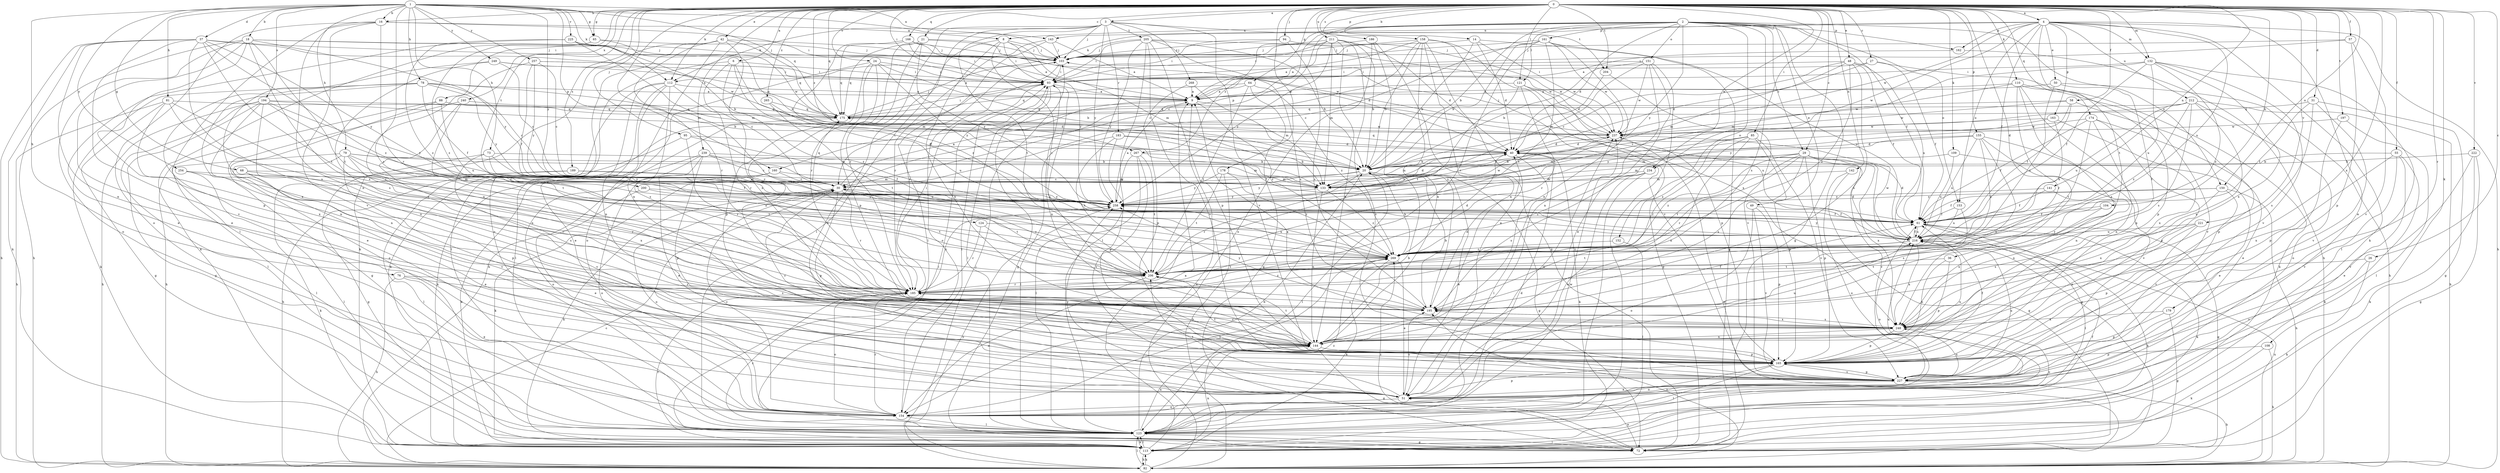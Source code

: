 strict digraph  {
0;
1;
2;
3;
4;
6;
8;
9;
14;
16;
18;
20;
21;
24;
26;
27;
29;
30;
31;
36;
37;
40;
42;
48;
49;
50;
51;
55;
57;
58;
61;
64;
65;
68;
72;
73;
76;
78;
79;
81;
82;
85;
88;
93;
94;
95;
103;
104;
108;
109;
110;
112;
113;
121;
123;
124;
132;
133;
141;
142;
143;
144;
150;
151;
152;
153;
154;
155;
158;
160;
161;
162;
163;
165;
166;
174;
175;
178;
179;
183;
185;
186;
189;
194;
195;
197;
200;
204;
205;
206;
211;
212;
216;
221;
222;
225;
227;
234;
237;
239;
240;
248;
249;
254;
257;
258;
265;
267;
268;
269;
0 -> 3  [label=a];
0 -> 4  [label=a];
0 -> 6  [label=a];
0 -> 14  [label=b];
0 -> 16  [label=b];
0 -> 21  [label=c];
0 -> 24  [label=c];
0 -> 26  [label=c];
0 -> 27  [label=c];
0 -> 29  [label=c];
0 -> 31  [label=d];
0 -> 36  [label=d];
0 -> 42  [label=e];
0 -> 48  [label=e];
0 -> 55  [label=f];
0 -> 57  [label=f];
0 -> 58  [label=f];
0 -> 64  [label=g];
0 -> 65  [label=g];
0 -> 85  [label=i];
0 -> 88  [label=i];
0 -> 93  [label=i];
0 -> 94  [label=j];
0 -> 95  [label=j];
0 -> 104  [label=k];
0 -> 108  [label=k];
0 -> 109  [label=k];
0 -> 110  [label=k];
0 -> 112  [label=k];
0 -> 121  [label=l];
0 -> 124  [label=m];
0 -> 132  [label=m];
0 -> 141  [label=n];
0 -> 142  [label=n];
0 -> 150  [label=o];
0 -> 155  [label=p];
0 -> 158  [label=p];
0 -> 166  [label=q];
0 -> 174  [label=q];
0 -> 175  [label=q];
0 -> 178  [label=r];
0 -> 179  [label=r];
0 -> 186  [label=s];
0 -> 189  [label=s];
0 -> 197  [label=t];
0 -> 200  [label=t];
0 -> 204  [label=t];
0 -> 211  [label=u];
0 -> 221  [label=v];
0 -> 222  [label=v];
0 -> 234  [label=w];
0 -> 239  [label=x];
0 -> 240  [label=x];
0 -> 248  [label=x];
0 -> 265  [label=z];
0 -> 267  [label=z];
1 -> 16  [label=b];
1 -> 18  [label=b];
1 -> 37  [label=d];
1 -> 65  [label=g];
1 -> 68  [label=g];
1 -> 73  [label=h];
1 -> 76  [label=h];
1 -> 78  [label=h];
1 -> 79  [label=h];
1 -> 81  [label=h];
1 -> 103  [label=j];
1 -> 112  [label=k];
1 -> 143  [label=n];
1 -> 160  [label=p];
1 -> 175  [label=q];
1 -> 194  [label=s];
1 -> 195  [label=s];
1 -> 225  [label=v];
1 -> 249  [label=y];
1 -> 254  [label=y];
1 -> 257  [label=y];
1 -> 258  [label=y];
2 -> 8  [label=a];
2 -> 20  [label=b];
2 -> 29  [label=c];
2 -> 30  [label=c];
2 -> 40  [label=d];
2 -> 49  [label=e];
2 -> 61  [label=f];
2 -> 72  [label=g];
2 -> 121  [label=l];
2 -> 150  [label=o];
2 -> 151  [label=o];
2 -> 152  [label=o];
2 -> 153  [label=o];
2 -> 160  [label=p];
2 -> 161  [label=p];
2 -> 162  [label=p];
2 -> 195  [label=s];
2 -> 258  [label=y];
2 -> 267  [label=z];
3 -> 103  [label=j];
3 -> 112  [label=k];
3 -> 123  [label=l];
3 -> 183  [label=r];
3 -> 185  [label=r];
3 -> 204  [label=t];
3 -> 205  [label=t];
3 -> 206  [label=t];
3 -> 227  [label=v];
3 -> 258  [label=y];
3 -> 268  [label=z];
4 -> 50  [label=e];
4 -> 51  [label=e];
4 -> 61  [label=f];
4 -> 82  [label=h];
4 -> 112  [label=k];
4 -> 113  [label=k];
4 -> 132  [label=m];
4 -> 143  [label=n];
4 -> 153  [label=o];
4 -> 162  [label=p];
4 -> 163  [label=p];
4 -> 206  [label=t];
4 -> 212  [label=u];
4 -> 216  [label=u];
4 -> 234  [label=w];
4 -> 237  [label=w];
6 -> 30  [label=c];
6 -> 61  [label=f];
6 -> 93  [label=i];
6 -> 123  [label=l];
6 -> 133  [label=m];
6 -> 269  [label=z];
8 -> 51  [label=e];
8 -> 93  [label=i];
8 -> 103  [label=j];
8 -> 133  [label=m];
8 -> 144  [label=n];
8 -> 258  [label=y];
8 -> 269  [label=z];
9 -> 175  [label=q];
9 -> 216  [label=u];
9 -> 269  [label=z];
14 -> 20  [label=b];
14 -> 40  [label=d];
14 -> 103  [label=j];
14 -> 216  [label=u];
14 -> 237  [label=w];
16 -> 8  [label=a];
16 -> 93  [label=i];
16 -> 123  [label=l];
16 -> 144  [label=n];
16 -> 154  [label=o];
16 -> 185  [label=r];
16 -> 227  [label=v];
18 -> 20  [label=b];
18 -> 51  [label=e];
18 -> 82  [label=h];
18 -> 103  [label=j];
18 -> 154  [label=o];
18 -> 165  [label=p];
18 -> 195  [label=s];
18 -> 206  [label=t];
18 -> 258  [label=y];
20 -> 30  [label=c];
20 -> 51  [label=e];
20 -> 72  [label=g];
20 -> 123  [label=l];
20 -> 185  [label=r];
20 -> 258  [label=y];
21 -> 40  [label=d];
21 -> 103  [label=j];
21 -> 165  [label=p];
21 -> 175  [label=q];
21 -> 185  [label=r];
21 -> 258  [label=y];
24 -> 20  [label=b];
24 -> 82  [label=h];
24 -> 93  [label=i];
24 -> 144  [label=n];
24 -> 154  [label=o];
24 -> 165  [label=p];
24 -> 258  [label=y];
26 -> 113  [label=k];
26 -> 206  [label=t];
26 -> 227  [label=v];
27 -> 40  [label=d];
27 -> 61  [label=f];
27 -> 93  [label=i];
27 -> 165  [label=p];
29 -> 20  [label=b];
29 -> 72  [label=g];
29 -> 133  [label=m];
29 -> 165  [label=p];
29 -> 185  [label=r];
29 -> 195  [label=s];
29 -> 206  [label=t];
29 -> 227  [label=v];
29 -> 248  [label=x];
29 -> 269  [label=z];
30 -> 9  [label=a];
30 -> 113  [label=k];
30 -> 154  [label=o];
30 -> 165  [label=p];
30 -> 175  [label=q];
30 -> 185  [label=r];
30 -> 206  [label=t];
30 -> 258  [label=y];
31 -> 61  [label=f];
31 -> 72  [label=g];
31 -> 175  [label=q];
31 -> 195  [label=s];
31 -> 227  [label=v];
36 -> 144  [label=n];
36 -> 165  [label=p];
36 -> 206  [label=t];
37 -> 82  [label=h];
37 -> 103  [label=j];
37 -> 113  [label=k];
37 -> 144  [label=n];
37 -> 195  [label=s];
37 -> 206  [label=t];
37 -> 227  [label=v];
37 -> 237  [label=w];
37 -> 258  [label=y];
37 -> 269  [label=z];
40 -> 20  [label=b];
40 -> 113  [label=k];
40 -> 123  [label=l];
40 -> 133  [label=m];
40 -> 175  [label=q];
40 -> 258  [label=y];
42 -> 103  [label=j];
42 -> 113  [label=k];
42 -> 144  [label=n];
42 -> 154  [label=o];
42 -> 175  [label=q];
42 -> 185  [label=r];
42 -> 248  [label=x];
48 -> 30  [label=c];
48 -> 61  [label=f];
48 -> 93  [label=i];
48 -> 133  [label=m];
48 -> 195  [label=s];
48 -> 216  [label=u];
48 -> 269  [label=z];
49 -> 61  [label=f];
49 -> 154  [label=o];
49 -> 165  [label=p];
49 -> 227  [label=v];
50 -> 9  [label=a];
50 -> 82  [label=h];
50 -> 206  [label=t];
50 -> 269  [label=z];
51 -> 154  [label=o];
51 -> 165  [label=p];
51 -> 195  [label=s];
51 -> 206  [label=t];
51 -> 216  [label=u];
51 -> 237  [label=w];
51 -> 258  [label=y];
55 -> 20  [label=b];
55 -> 51  [label=e];
55 -> 113  [label=k];
55 -> 227  [label=v];
55 -> 248  [label=x];
57 -> 93  [label=i];
57 -> 103  [label=j];
57 -> 165  [label=p];
57 -> 227  [label=v];
58 -> 61  [label=f];
58 -> 165  [label=p];
58 -> 175  [label=q];
58 -> 237  [label=w];
58 -> 258  [label=y];
61 -> 40  [label=d];
61 -> 72  [label=g];
61 -> 113  [label=k];
61 -> 123  [label=l];
61 -> 154  [label=o];
61 -> 216  [label=u];
64 -> 9  [label=a];
64 -> 72  [label=g];
64 -> 175  [label=q];
64 -> 206  [label=t];
64 -> 269  [label=z];
65 -> 103  [label=j];
65 -> 113  [label=k];
65 -> 237  [label=w];
65 -> 269  [label=z];
68 -> 51  [label=e];
68 -> 133  [label=m];
68 -> 185  [label=r];
68 -> 195  [label=s];
72 -> 51  [label=e];
72 -> 123  [label=l];
72 -> 269  [label=z];
73 -> 20  [label=b];
73 -> 61  [label=f];
73 -> 72  [label=g];
73 -> 227  [label=v];
73 -> 258  [label=y];
76 -> 51  [label=e];
76 -> 82  [label=h];
76 -> 185  [label=r];
76 -> 195  [label=s];
78 -> 9  [label=a];
78 -> 20  [label=b];
78 -> 30  [label=c];
78 -> 51  [label=e];
78 -> 61  [label=f];
78 -> 113  [label=k];
78 -> 144  [label=n];
78 -> 258  [label=y];
79 -> 20  [label=b];
79 -> 123  [label=l];
79 -> 133  [label=m];
79 -> 165  [label=p];
79 -> 206  [label=t];
79 -> 227  [label=v];
79 -> 248  [label=x];
79 -> 258  [label=y];
81 -> 72  [label=g];
81 -> 82  [label=h];
81 -> 175  [label=q];
81 -> 185  [label=r];
81 -> 248  [label=x];
81 -> 269  [label=z];
82 -> 9  [label=a];
82 -> 30  [label=c];
82 -> 103  [label=j];
82 -> 113  [label=k];
82 -> 123  [label=l];
82 -> 195  [label=s];
82 -> 216  [label=u];
82 -> 237  [label=w];
82 -> 258  [label=y];
85 -> 40  [label=d];
85 -> 133  [label=m];
85 -> 144  [label=n];
85 -> 165  [label=p];
85 -> 185  [label=r];
85 -> 227  [label=v];
85 -> 269  [label=z];
88 -> 82  [label=h];
88 -> 154  [label=o];
88 -> 175  [label=q];
88 -> 216  [label=u];
93 -> 9  [label=a];
93 -> 30  [label=c];
93 -> 72  [label=g];
93 -> 123  [label=l];
93 -> 144  [label=n];
94 -> 93  [label=i];
94 -> 103  [label=j];
94 -> 195  [label=s];
94 -> 237  [label=w];
95 -> 40  [label=d];
95 -> 61  [label=f];
95 -> 82  [label=h];
95 -> 185  [label=r];
103 -> 93  [label=i];
103 -> 154  [label=o];
103 -> 185  [label=r];
104 -> 61  [label=f];
104 -> 248  [label=x];
104 -> 269  [label=z];
108 -> 82  [label=h];
108 -> 113  [label=k];
108 -> 165  [label=p];
109 -> 20  [label=b];
109 -> 51  [label=e];
109 -> 216  [label=u];
110 -> 9  [label=a];
110 -> 113  [label=k];
110 -> 165  [label=p];
110 -> 185  [label=r];
110 -> 195  [label=s];
110 -> 227  [label=v];
110 -> 237  [label=w];
112 -> 9  [label=a];
112 -> 51  [label=e];
112 -> 113  [label=k];
112 -> 123  [label=l];
112 -> 144  [label=n];
112 -> 185  [label=r];
112 -> 195  [label=s];
113 -> 9  [label=a];
113 -> 61  [label=f];
113 -> 82  [label=h];
113 -> 93  [label=i];
113 -> 123  [label=l];
113 -> 144  [label=n];
113 -> 185  [label=r];
121 -> 9  [label=a];
121 -> 72  [label=g];
121 -> 165  [label=p];
121 -> 185  [label=r];
121 -> 206  [label=t];
123 -> 20  [label=b];
123 -> 40  [label=d];
123 -> 72  [label=g];
123 -> 113  [label=k];
123 -> 144  [label=n];
123 -> 185  [label=r];
123 -> 237  [label=w];
123 -> 269  [label=z];
124 -> 185  [label=r];
124 -> 206  [label=t];
124 -> 216  [label=u];
132 -> 61  [label=f];
132 -> 93  [label=i];
132 -> 123  [label=l];
132 -> 133  [label=m];
132 -> 216  [label=u];
132 -> 227  [label=v];
132 -> 248  [label=x];
132 -> 269  [label=z];
133 -> 40  [label=d];
133 -> 144  [label=n];
133 -> 258  [label=y];
133 -> 269  [label=z];
141 -> 61  [label=f];
141 -> 248  [label=x];
141 -> 258  [label=y];
142 -> 72  [label=g];
142 -> 133  [label=m];
142 -> 154  [label=o];
143 -> 9  [label=a];
143 -> 103  [label=j];
143 -> 123  [label=l];
143 -> 185  [label=r];
144 -> 20  [label=b];
144 -> 72  [label=g];
144 -> 165  [label=p];
144 -> 185  [label=r];
144 -> 206  [label=t];
144 -> 216  [label=u];
150 -> 61  [label=f];
150 -> 82  [label=h];
150 -> 227  [label=v];
150 -> 248  [label=x];
150 -> 258  [label=y];
151 -> 20  [label=b];
151 -> 51  [label=e];
151 -> 93  [label=i];
151 -> 123  [label=l];
151 -> 133  [label=m];
151 -> 144  [label=n];
151 -> 237  [label=w];
152 -> 123  [label=l];
152 -> 269  [label=z];
153 -> 61  [label=f];
153 -> 195  [label=s];
153 -> 216  [label=u];
154 -> 30  [label=c];
154 -> 93  [label=i];
154 -> 123  [label=l];
154 -> 185  [label=r];
154 -> 269  [label=z];
155 -> 40  [label=d];
155 -> 133  [label=m];
155 -> 144  [label=n];
155 -> 216  [label=u];
155 -> 227  [label=v];
155 -> 248  [label=x];
155 -> 269  [label=z];
158 -> 9  [label=a];
158 -> 20  [label=b];
158 -> 30  [label=c];
158 -> 51  [label=e];
158 -> 103  [label=j];
158 -> 144  [label=n];
158 -> 195  [label=s];
158 -> 227  [label=v];
158 -> 248  [label=x];
160 -> 30  [label=c];
160 -> 113  [label=k];
160 -> 133  [label=m];
160 -> 154  [label=o];
161 -> 20  [label=b];
161 -> 30  [label=c];
161 -> 72  [label=g];
161 -> 103  [label=j];
161 -> 144  [label=n];
161 -> 185  [label=r];
161 -> 206  [label=t];
161 -> 237  [label=w];
162 -> 9  [label=a];
162 -> 82  [label=h];
163 -> 216  [label=u];
163 -> 237  [label=w];
163 -> 248  [label=x];
163 -> 258  [label=y];
165 -> 9  [label=a];
165 -> 30  [label=c];
165 -> 61  [label=f];
165 -> 123  [label=l];
165 -> 154  [label=o];
165 -> 206  [label=t];
165 -> 216  [label=u];
165 -> 227  [label=v];
166 -> 9  [label=a];
166 -> 93  [label=i];
166 -> 103  [label=j];
166 -> 175  [label=q];
166 -> 237  [label=w];
166 -> 269  [label=z];
174 -> 51  [label=e];
174 -> 61  [label=f];
174 -> 144  [label=n];
174 -> 165  [label=p];
174 -> 206  [label=t];
174 -> 237  [label=w];
175 -> 93  [label=i];
175 -> 103  [label=j];
175 -> 113  [label=k];
175 -> 237  [label=w];
178 -> 82  [label=h];
178 -> 133  [label=m];
178 -> 206  [label=t];
178 -> 258  [label=y];
178 -> 269  [label=z];
179 -> 72  [label=g];
179 -> 165  [label=p];
179 -> 248  [label=x];
183 -> 40  [label=d];
183 -> 61  [label=f];
183 -> 123  [label=l];
183 -> 165  [label=p];
183 -> 206  [label=t];
185 -> 93  [label=i];
185 -> 154  [label=o];
185 -> 195  [label=s];
185 -> 258  [label=y];
185 -> 269  [label=z];
186 -> 72  [label=g];
186 -> 103  [label=j];
186 -> 144  [label=n];
186 -> 154  [label=o];
189 -> 30  [label=c];
189 -> 113  [label=k];
189 -> 123  [label=l];
189 -> 133  [label=m];
194 -> 40  [label=d];
194 -> 72  [label=g];
194 -> 82  [label=h];
194 -> 123  [label=l];
194 -> 144  [label=n];
194 -> 175  [label=q];
194 -> 248  [label=x];
194 -> 258  [label=y];
194 -> 269  [label=z];
195 -> 20  [label=b];
195 -> 40  [label=d];
195 -> 61  [label=f];
195 -> 93  [label=i];
195 -> 248  [label=x];
195 -> 258  [label=y];
197 -> 123  [label=l];
197 -> 165  [label=p];
197 -> 237  [label=w];
200 -> 51  [label=e];
200 -> 206  [label=t];
200 -> 258  [label=y];
204 -> 40  [label=d];
204 -> 227  [label=v];
205 -> 20  [label=b];
205 -> 93  [label=i];
205 -> 103  [label=j];
205 -> 123  [label=l];
205 -> 165  [label=p];
205 -> 195  [label=s];
205 -> 227  [label=v];
205 -> 237  [label=w];
205 -> 258  [label=y];
206 -> 30  [label=c];
206 -> 154  [label=o];
206 -> 185  [label=r];
211 -> 9  [label=a];
211 -> 20  [label=b];
211 -> 40  [label=d];
211 -> 93  [label=i];
211 -> 103  [label=j];
211 -> 133  [label=m];
211 -> 144  [label=n];
211 -> 227  [label=v];
211 -> 258  [label=y];
212 -> 30  [label=c];
212 -> 82  [label=h];
212 -> 154  [label=o];
212 -> 175  [label=q];
212 -> 195  [label=s];
212 -> 216  [label=u];
212 -> 248  [label=x];
212 -> 269  [label=z];
216 -> 40  [label=d];
216 -> 61  [label=f];
216 -> 113  [label=k];
216 -> 206  [label=t];
216 -> 237  [label=w];
216 -> 248  [label=x];
216 -> 258  [label=y];
216 -> 269  [label=z];
221 -> 144  [label=n];
221 -> 165  [label=p];
221 -> 195  [label=s];
221 -> 216  [label=u];
222 -> 20  [label=b];
222 -> 72  [label=g];
222 -> 113  [label=k];
222 -> 227  [label=v];
225 -> 20  [label=b];
225 -> 51  [label=e];
225 -> 103  [label=j];
225 -> 133  [label=m];
225 -> 269  [label=z];
227 -> 51  [label=e];
227 -> 82  [label=h];
227 -> 165  [label=p];
227 -> 216  [label=u];
227 -> 248  [label=x];
234 -> 51  [label=e];
234 -> 123  [label=l];
234 -> 133  [label=m];
234 -> 195  [label=s];
234 -> 269  [label=z];
237 -> 40  [label=d];
237 -> 103  [label=j];
239 -> 20  [label=b];
239 -> 30  [label=c];
239 -> 51  [label=e];
239 -> 113  [label=k];
239 -> 154  [label=o];
239 -> 165  [label=p];
239 -> 216  [label=u];
240 -> 72  [label=g];
240 -> 144  [label=n];
240 -> 175  [label=q];
240 -> 206  [label=t];
248 -> 144  [label=n];
248 -> 154  [label=o];
248 -> 165  [label=p];
248 -> 195  [label=s];
249 -> 30  [label=c];
249 -> 93  [label=i];
249 -> 175  [label=q];
249 -> 195  [label=s];
249 -> 248  [label=x];
254 -> 123  [label=l];
254 -> 133  [label=m];
254 -> 185  [label=r];
257 -> 9  [label=a];
257 -> 30  [label=c];
257 -> 61  [label=f];
257 -> 93  [label=i];
257 -> 248  [label=x];
257 -> 258  [label=y];
258 -> 9  [label=a];
258 -> 61  [label=f];
258 -> 237  [label=w];
265 -> 175  [label=q];
265 -> 206  [label=t];
265 -> 216  [label=u];
267 -> 20  [label=b];
267 -> 123  [label=l];
267 -> 206  [label=t];
267 -> 227  [label=v];
267 -> 258  [label=y];
268 -> 9  [label=a];
268 -> 133  [label=m];
268 -> 165  [label=p];
269 -> 20  [label=b];
269 -> 40  [label=d];
269 -> 51  [label=e];
269 -> 113  [label=k];
269 -> 206  [label=t];
}

